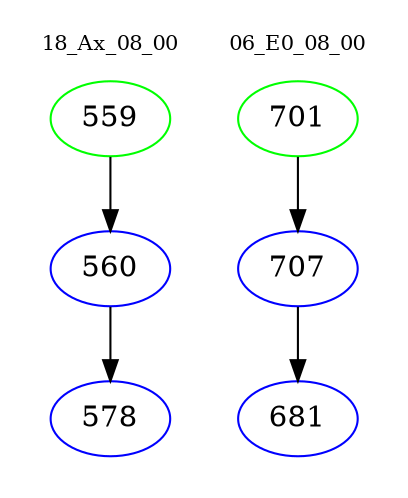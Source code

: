 digraph{
subgraph cluster_0 {
color = white
label = "18_Ax_08_00";
fontsize=10;
T0_559 [label="559", color="green"]
T0_559 -> T0_560 [color="black"]
T0_560 [label="560", color="blue"]
T0_560 -> T0_578 [color="black"]
T0_578 [label="578", color="blue"]
}
subgraph cluster_1 {
color = white
label = "06_E0_08_00";
fontsize=10;
T1_701 [label="701", color="green"]
T1_701 -> T1_707 [color="black"]
T1_707 [label="707", color="blue"]
T1_707 -> T1_681 [color="black"]
T1_681 [label="681", color="blue"]
}
}
